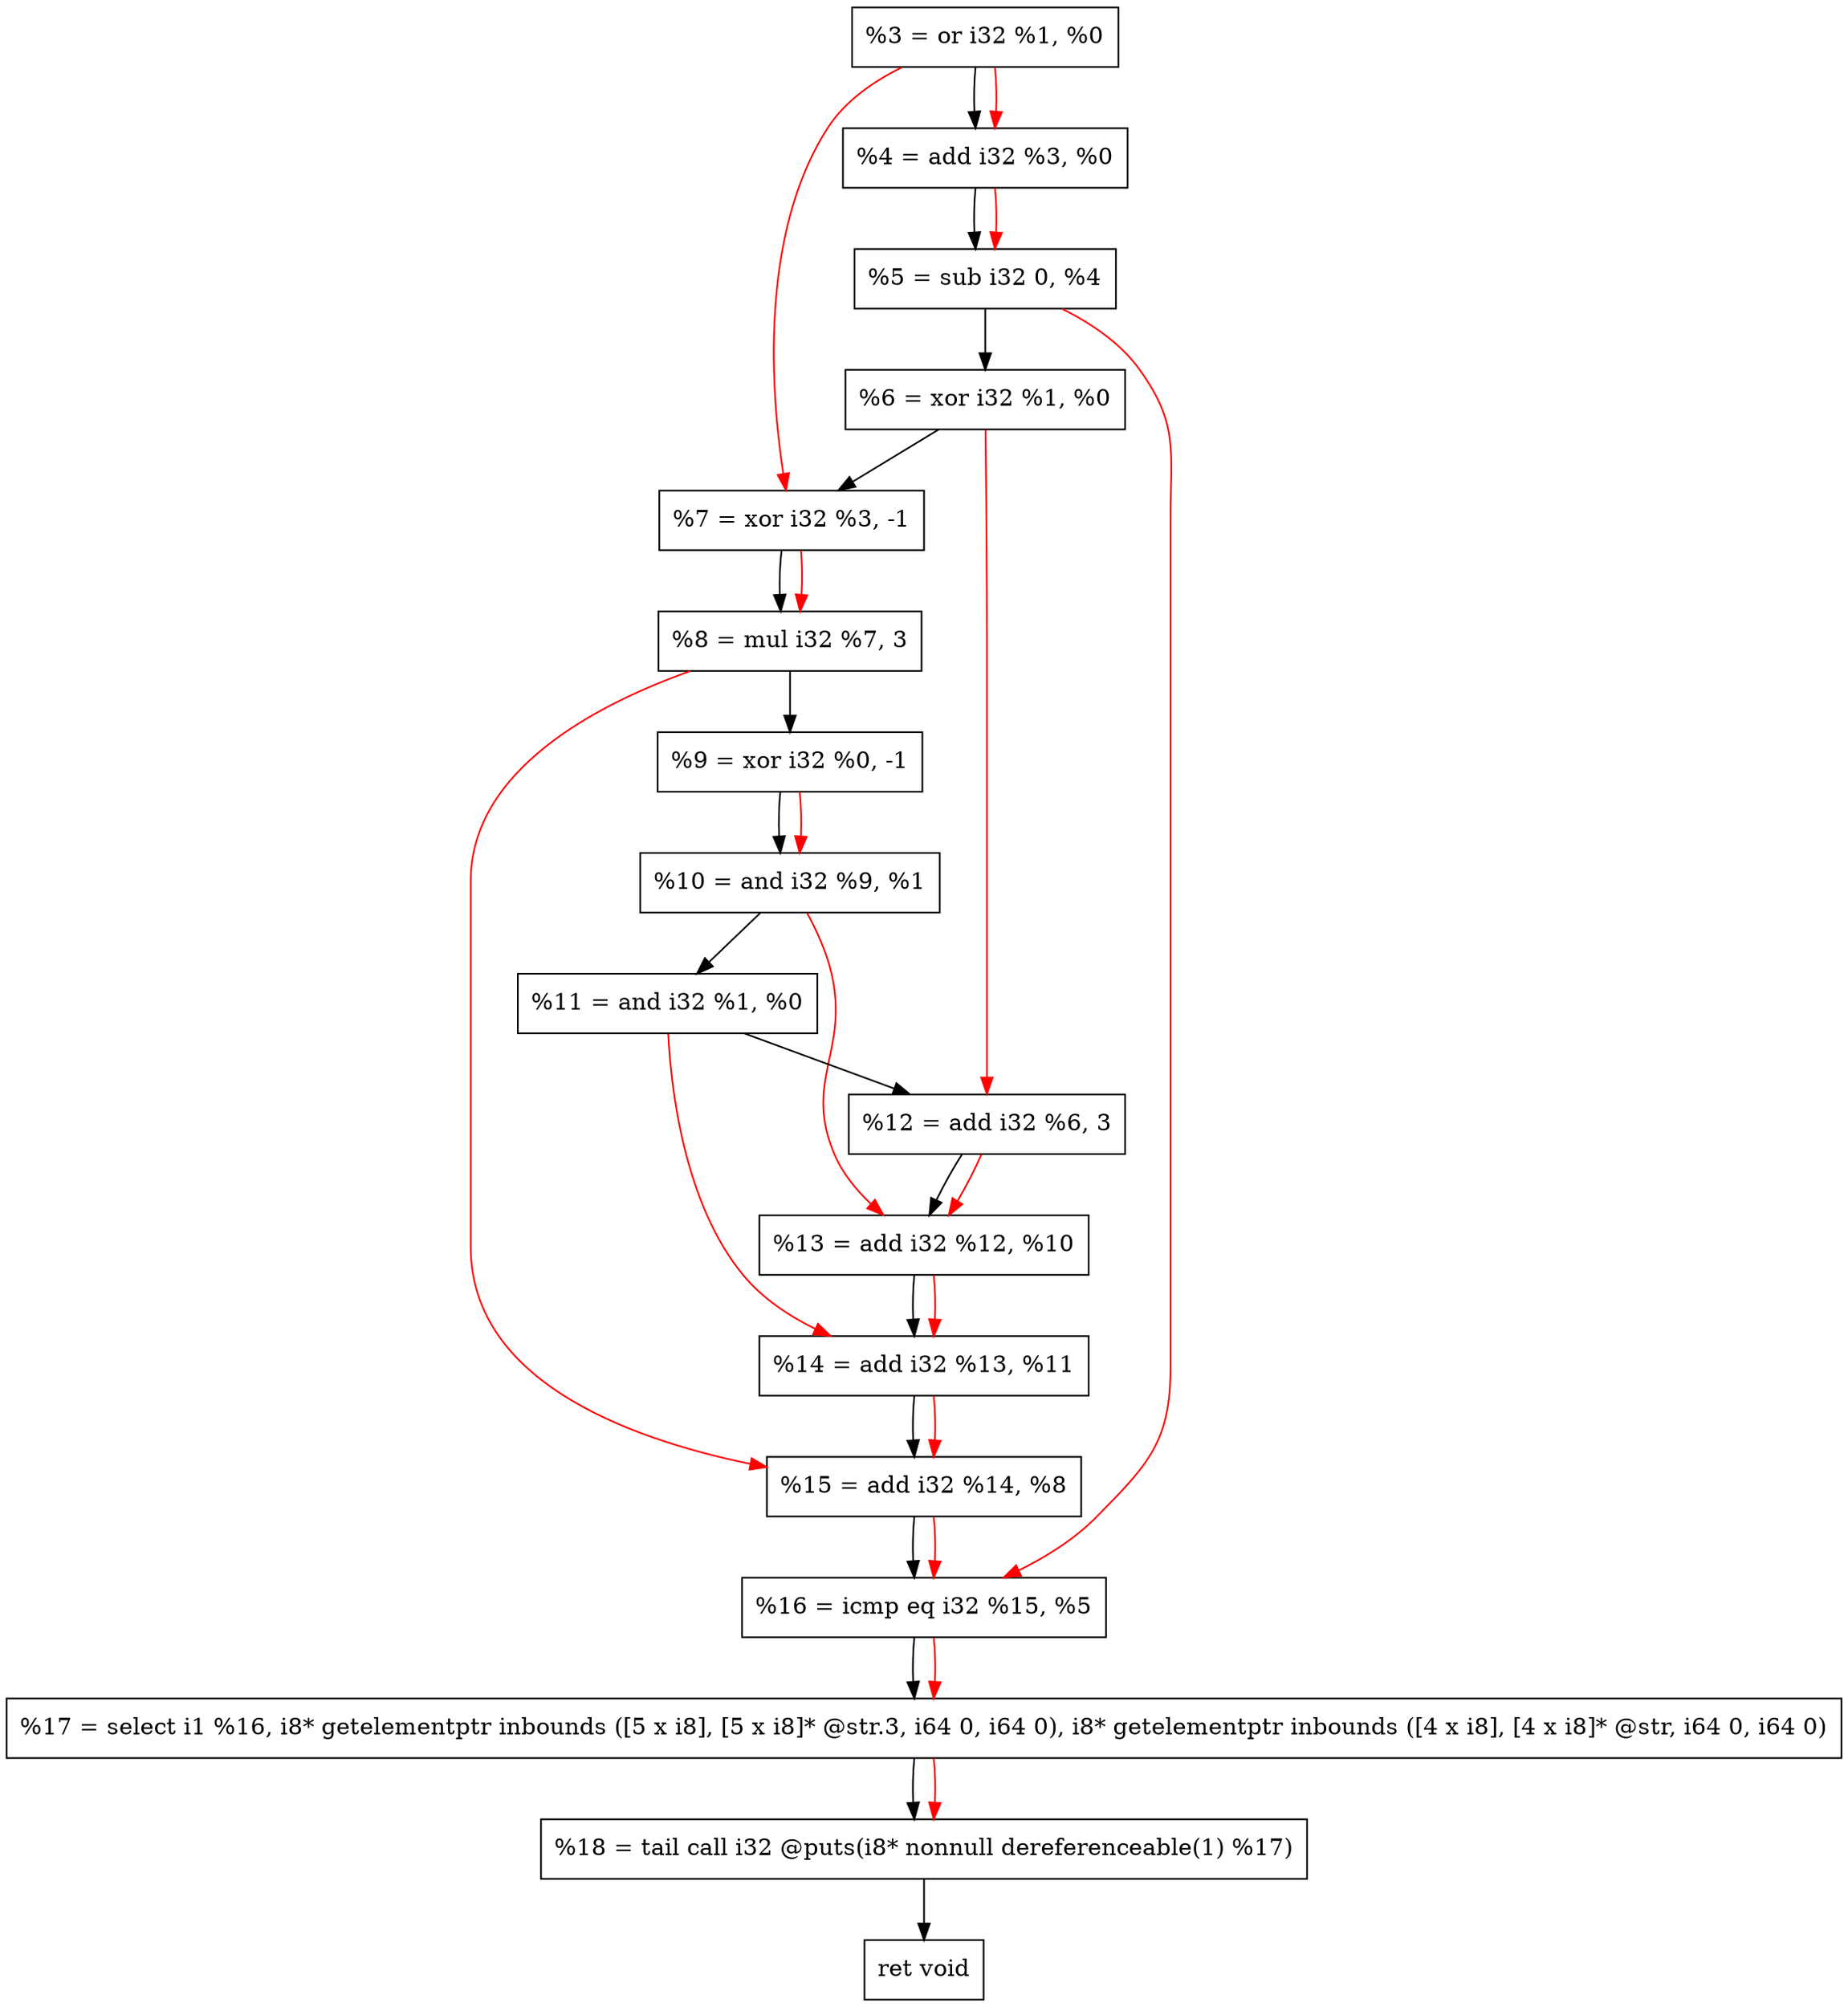 digraph "DFG for'crackme' function" {
	Node0x10da360[shape=record, label="  %3 = or i32 %1, %0"];
	Node0x10da3d0[shape=record, label="  %4 = add i32 %3, %0"];
	Node0x10daaa0[shape=record, label="  %5 = sub i32 0, %4"];
	Node0x10dab10[shape=record, label="  %6 = xor i32 %1, %0"];
	Node0x10dabb0[shape=record, label="  %7 = xor i32 %3, -1"];
	Node0x10dac50[shape=record, label="  %8 = mul i32 %7, 3"];
	Node0x10dacc0[shape=record, label="  %9 = xor i32 %0, -1"];
	Node0x10dad30[shape=record, label="  %10 = and i32 %9, %1"];
	Node0x10dada0[shape=record, label="  %11 = and i32 %1, %0"];
	Node0x10dae10[shape=record, label="  %12 = add i32 %6, 3"];
	Node0x10dae80[shape=record, label="  %13 = add i32 %12, %10"];
	Node0x10daef0[shape=record, label="  %14 = add i32 %13, %11"];
	Node0x10daf60[shape=record, label="  %15 = add i32 %14, %8"];
	Node0x10dafd0[shape=record, label="  %16 = icmp eq i32 %15, %5"];
	Node0x107b268[shape=record, label="  %17 = select i1 %16, i8* getelementptr inbounds ([5 x i8], [5 x i8]* @str.3, i64 0, i64 0), i8* getelementptr inbounds ([4 x i8], [4 x i8]* @str, i64 0, i64 0)"];
	Node0x10db470[shape=record, label="  %18 = tail call i32 @puts(i8* nonnull dereferenceable(1) %17)"];
	Node0x10db4c0[shape=record, label="  ret void"];
	Node0x10da360 -> Node0x10da3d0;
	Node0x10da3d0 -> Node0x10daaa0;
	Node0x10daaa0 -> Node0x10dab10;
	Node0x10dab10 -> Node0x10dabb0;
	Node0x10dabb0 -> Node0x10dac50;
	Node0x10dac50 -> Node0x10dacc0;
	Node0x10dacc0 -> Node0x10dad30;
	Node0x10dad30 -> Node0x10dada0;
	Node0x10dada0 -> Node0x10dae10;
	Node0x10dae10 -> Node0x10dae80;
	Node0x10dae80 -> Node0x10daef0;
	Node0x10daef0 -> Node0x10daf60;
	Node0x10daf60 -> Node0x10dafd0;
	Node0x10dafd0 -> Node0x107b268;
	Node0x107b268 -> Node0x10db470;
	Node0x10db470 -> Node0x10db4c0;
edge [color=red]
	Node0x10da360 -> Node0x10da3d0;
	Node0x10da3d0 -> Node0x10daaa0;
	Node0x10da360 -> Node0x10dabb0;
	Node0x10dabb0 -> Node0x10dac50;
	Node0x10dacc0 -> Node0x10dad30;
	Node0x10dab10 -> Node0x10dae10;
	Node0x10dae10 -> Node0x10dae80;
	Node0x10dad30 -> Node0x10dae80;
	Node0x10dae80 -> Node0x10daef0;
	Node0x10dada0 -> Node0x10daef0;
	Node0x10daef0 -> Node0x10daf60;
	Node0x10dac50 -> Node0x10daf60;
	Node0x10daf60 -> Node0x10dafd0;
	Node0x10daaa0 -> Node0x10dafd0;
	Node0x10dafd0 -> Node0x107b268;
	Node0x107b268 -> Node0x10db470;
}
